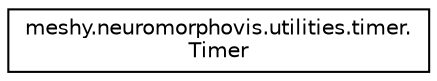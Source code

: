 digraph "Graphical Class Hierarchy"
{
  edge [fontname="Helvetica",fontsize="10",labelfontname="Helvetica",labelfontsize="10"];
  node [fontname="Helvetica",fontsize="10",shape=record];
  rankdir="LR";
  Node1 [label="meshy.neuromorphovis.utilities.timer.\lTimer",height=0.2,width=0.4,color="black", fillcolor="white", style="filled",URL="$classmeshy_1_1neuromorphovis_1_1utilities_1_1timer_1_1Timer.html"];
}
